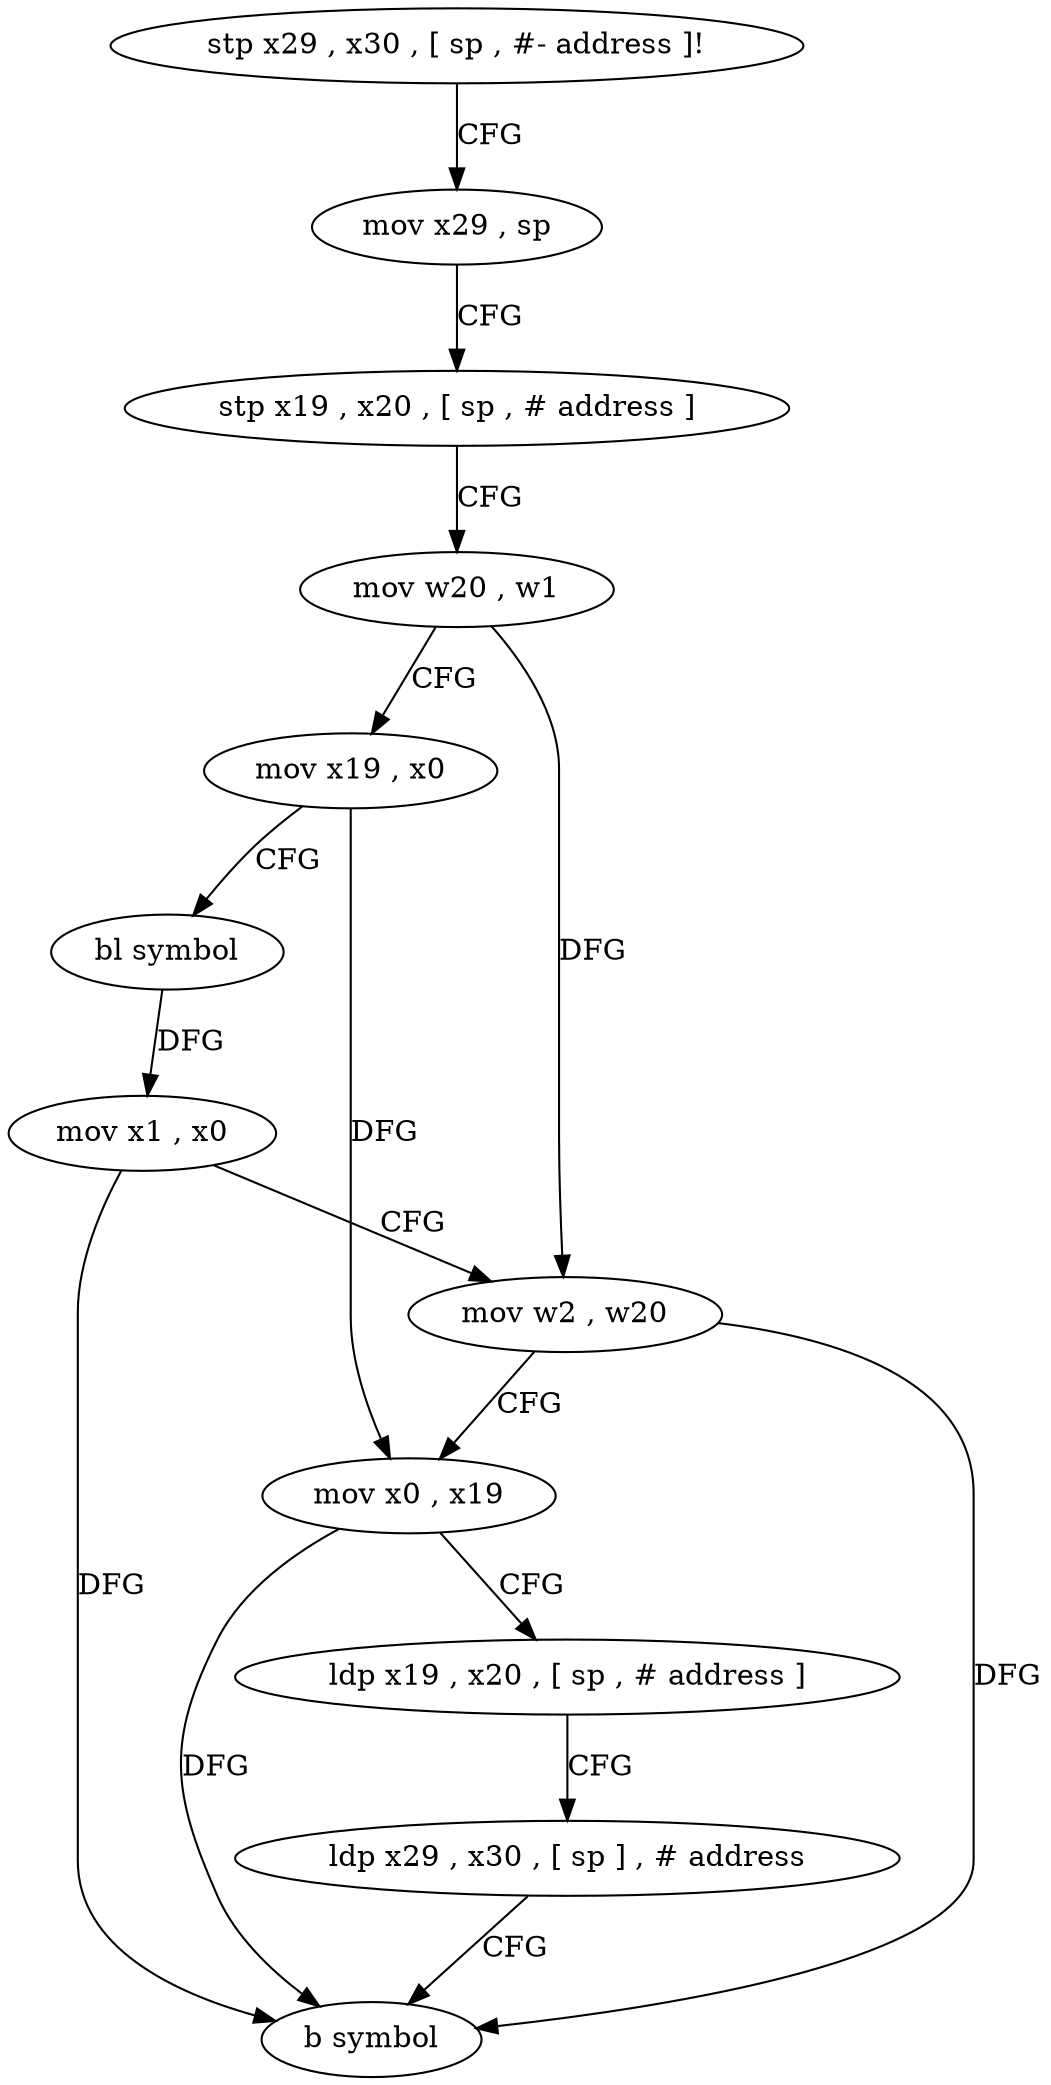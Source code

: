 digraph "func" {
"4296128" [label = "stp x29 , x30 , [ sp , #- address ]!" ]
"4296132" [label = "mov x29 , sp" ]
"4296136" [label = "stp x19 , x20 , [ sp , # address ]" ]
"4296140" [label = "mov w20 , w1" ]
"4296144" [label = "mov x19 , x0" ]
"4296148" [label = "bl symbol" ]
"4296152" [label = "mov x1 , x0" ]
"4296156" [label = "mov w2 , w20" ]
"4296160" [label = "mov x0 , x19" ]
"4296164" [label = "ldp x19 , x20 , [ sp , # address ]" ]
"4296168" [label = "ldp x29 , x30 , [ sp ] , # address" ]
"4296172" [label = "b symbol" ]
"4296128" -> "4296132" [ label = "CFG" ]
"4296132" -> "4296136" [ label = "CFG" ]
"4296136" -> "4296140" [ label = "CFG" ]
"4296140" -> "4296144" [ label = "CFG" ]
"4296140" -> "4296156" [ label = "DFG" ]
"4296144" -> "4296148" [ label = "CFG" ]
"4296144" -> "4296160" [ label = "DFG" ]
"4296148" -> "4296152" [ label = "DFG" ]
"4296152" -> "4296156" [ label = "CFG" ]
"4296152" -> "4296172" [ label = "DFG" ]
"4296156" -> "4296160" [ label = "CFG" ]
"4296156" -> "4296172" [ label = "DFG" ]
"4296160" -> "4296164" [ label = "CFG" ]
"4296160" -> "4296172" [ label = "DFG" ]
"4296164" -> "4296168" [ label = "CFG" ]
"4296168" -> "4296172" [ label = "CFG" ]
}

